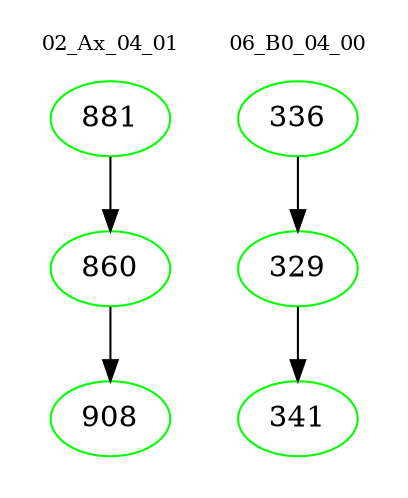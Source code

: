 digraph{
subgraph cluster_0 {
color = white
label = "02_Ax_04_01";
fontsize=10;
T0_881 [label="881", color="green"]
T0_881 -> T0_860 [color="black"]
T0_860 [label="860", color="green"]
T0_860 -> T0_908 [color="black"]
T0_908 [label="908", color="green"]
}
subgraph cluster_1 {
color = white
label = "06_B0_04_00";
fontsize=10;
T1_336 [label="336", color="green"]
T1_336 -> T1_329 [color="black"]
T1_329 [label="329", color="green"]
T1_329 -> T1_341 [color="black"]
T1_341 [label="341", color="green"]
}
}
